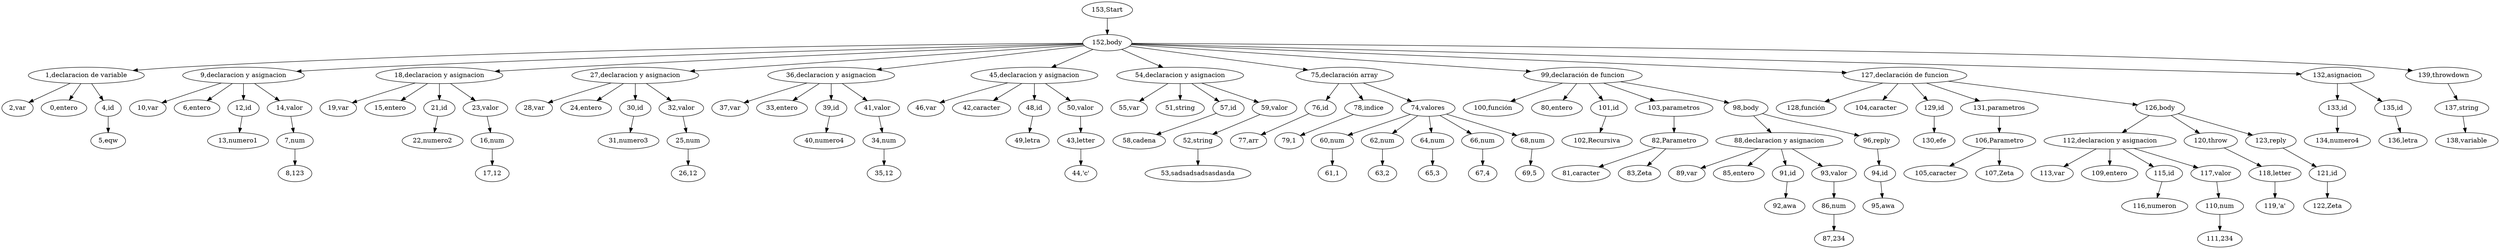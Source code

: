 digraph {
"153,Start" -> "152,body";
"152,body" -> "1,declaracion de variable";
"1,declaracion de variable" -> "2,var";
"1,declaracion de variable" -> "0,entero";
"1,declaracion de variable" -> "4,id";
"4,id" -> "5,eqw";
"152,body" -> "9,declaracion y asignacion";
"9,declaracion y asignacion" -> "10,var";
"9,declaracion y asignacion" -> "6,entero";
"9,declaracion y asignacion" -> "12,id";
"12,id" -> "13,numero1";
"9,declaracion y asignacion" -> "14,valor";
"14,valor" -> "7,num";
"7,num" -> "8,123";
"152,body" -> "18,declaracion y asignacion";
"18,declaracion y asignacion" -> "19,var";
"18,declaracion y asignacion" -> "15,entero";
"18,declaracion y asignacion" -> "21,id";
"21,id" -> "22,numero2";
"18,declaracion y asignacion" -> "23,valor";
"23,valor" -> "16,num";
"16,num" -> "17,12";
"152,body" -> "27,declaracion y asignacion";
"27,declaracion y asignacion" -> "28,var";
"27,declaracion y asignacion" -> "24,entero";
"27,declaracion y asignacion" -> "30,id";
"30,id" -> "31,numero3";
"27,declaracion y asignacion" -> "32,valor";
"32,valor" -> "25,num";
"25,num" -> "26,12";
"152,body" -> "36,declaracion y asignacion";
"36,declaracion y asignacion" -> "37,var";
"36,declaracion y asignacion" -> "33,entero";
"36,declaracion y asignacion" -> "39,id";
"39,id" -> "40,numero4";
"36,declaracion y asignacion" -> "41,valor";
"41,valor" -> "34,num";
"34,num" -> "35,12";
"152,body" -> "45,declaracion y asignacion";
"45,declaracion y asignacion" -> "46,var";
"45,declaracion y asignacion" -> "42,caracter";
"45,declaracion y asignacion" -> "48,id";
"48,id" -> "49,letra";
"45,declaracion y asignacion" -> "50,valor";
"50,valor" -> "43,letter";
"43,letter" -> "44,'c'";
"152,body" -> "54,declaracion y asignacion";
"54,declaracion y asignacion" -> "55,var";
"54,declaracion y asignacion" -> "51,string";
"54,declaracion y asignacion" -> "57,id";
"57,id" -> "58,cadena";
"54,declaracion y asignacion" -> "59,valor";
"59,valor" -> "52,string";
"52,string" -> "53,sadsadsadsasdasda";
"152,body" -> "75,declaración array";
"75,declaración array" -> "76,id";
"76,id" -> "77,arr";
"75,declaración array" -> "78,indice";
"78,indice" -> "79,1";
"75,declaración array" -> "74,valores";
"74,valores" -> "60,num";
"60,num" -> "61,1";
"74,valores" -> "62,num";
"62,num" -> "63,2";
"74,valores" -> "64,num";
"64,num" -> "65,3";
"74,valores" -> "66,num";
"66,num" -> "67,4";
"74,valores" -> "68,num";
"68,num" -> "69,5";
"152,body" -> "99,declaración de funcion";
"99,declaración de funcion" -> "100,función";
"99,declaración de funcion" -> "80,entero";
"99,declaración de funcion" -> "101,id";
"101,id" -> "102,Recursiva";
"99,declaración de funcion" -> "103,parametros";
"103,parametros" -> "82,Parametro";
"82,Parametro" -> "81,caracter";
"82,Parametro" -> "83,Zeta";
"99,declaración de funcion" -> "98,body";
"98,body" -> "88,declaracion y asignacion";
"88,declaracion y asignacion" -> "89,var";
"88,declaracion y asignacion" -> "85,entero";
"88,declaracion y asignacion" -> "91,id";
"91,id" -> "92,awa";
"88,declaracion y asignacion" -> "93,valor";
"93,valor" -> "86,num";
"86,num" -> "87,234";
"98,body" -> "96,reply";
"96,reply" -> "94,id";
"94,id" -> "95,awa";
"152,body" -> "127,declaración de funcion";
"127,declaración de funcion" -> "128,función";
"127,declaración de funcion" -> "104,caracter";
"127,declaración de funcion" -> "129,id";
"129,id" -> "130,efe";
"127,declaración de funcion" -> "131,parametros";
"131,parametros" -> "106,Parametro";
"106,Parametro" -> "105,caracter";
"106,Parametro" -> "107,Zeta";
"127,declaración de funcion" -> "126,body";
"126,body" -> "112,declaracion y asignacion";
"112,declaracion y asignacion" -> "113,var";
"112,declaracion y asignacion" -> "109,entero";
"112,declaracion y asignacion" -> "115,id";
"115,id" -> "116,numeron";
"112,declaracion y asignacion" -> "117,valor";
"117,valor" -> "110,num";
"110,num" -> "111,234";
"126,body" -> "120,throw";
"120,throw" -> "118,letter";
"118,letter" -> "119,'a'";
"126,body" -> "123,reply";
"123,reply" -> "121,id";
"121,id" -> "122,Zeta";
"152,body" -> "132,asignacion";
"132,asignacion" -> "133,id";
"133,id" -> "134,numero4";
"132,asignacion" -> "135,id";
"135,id" -> "136,letra";
"152,body" -> "139,throwdown";
"139,throwdown" -> "137,string";
"137,string" -> "138,variable";

}
